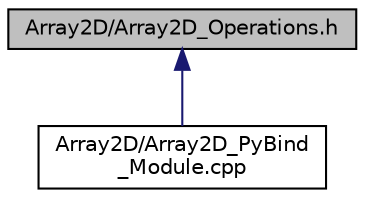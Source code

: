 digraph "Array2D/Array2D_Operations.h"
{
 // INTERACTIVE_SVG=YES
 // LATEX_PDF_SIZE
  bgcolor="transparent";
  edge [fontname="Helvetica",fontsize="10",labelfontname="Helvetica",labelfontsize="10"];
  node [fontname="Helvetica",fontsize="10",shape=record];
  Node1 [label="Array2D/Array2D_Operations.h",height=0.2,width=0.4,color="black", fillcolor="grey75", style="filled", fontcolor="black",tooltip="Array2D operations in PySYCL. These operations receive two individual arrays and return a single arra..."];
  Node1 -> Node2 [dir="back",color="midnightblue",fontsize="10",style="solid",fontname="Helvetica"];
  Node2 [label="Array2D/Array2D_PyBind\l_Module.cpp",height=0.2,width=0.4,color="black",URL="$_array2_d___py_bind___module_8cpp.html",tooltip="Python module for array2D in PySYCL."];
}
